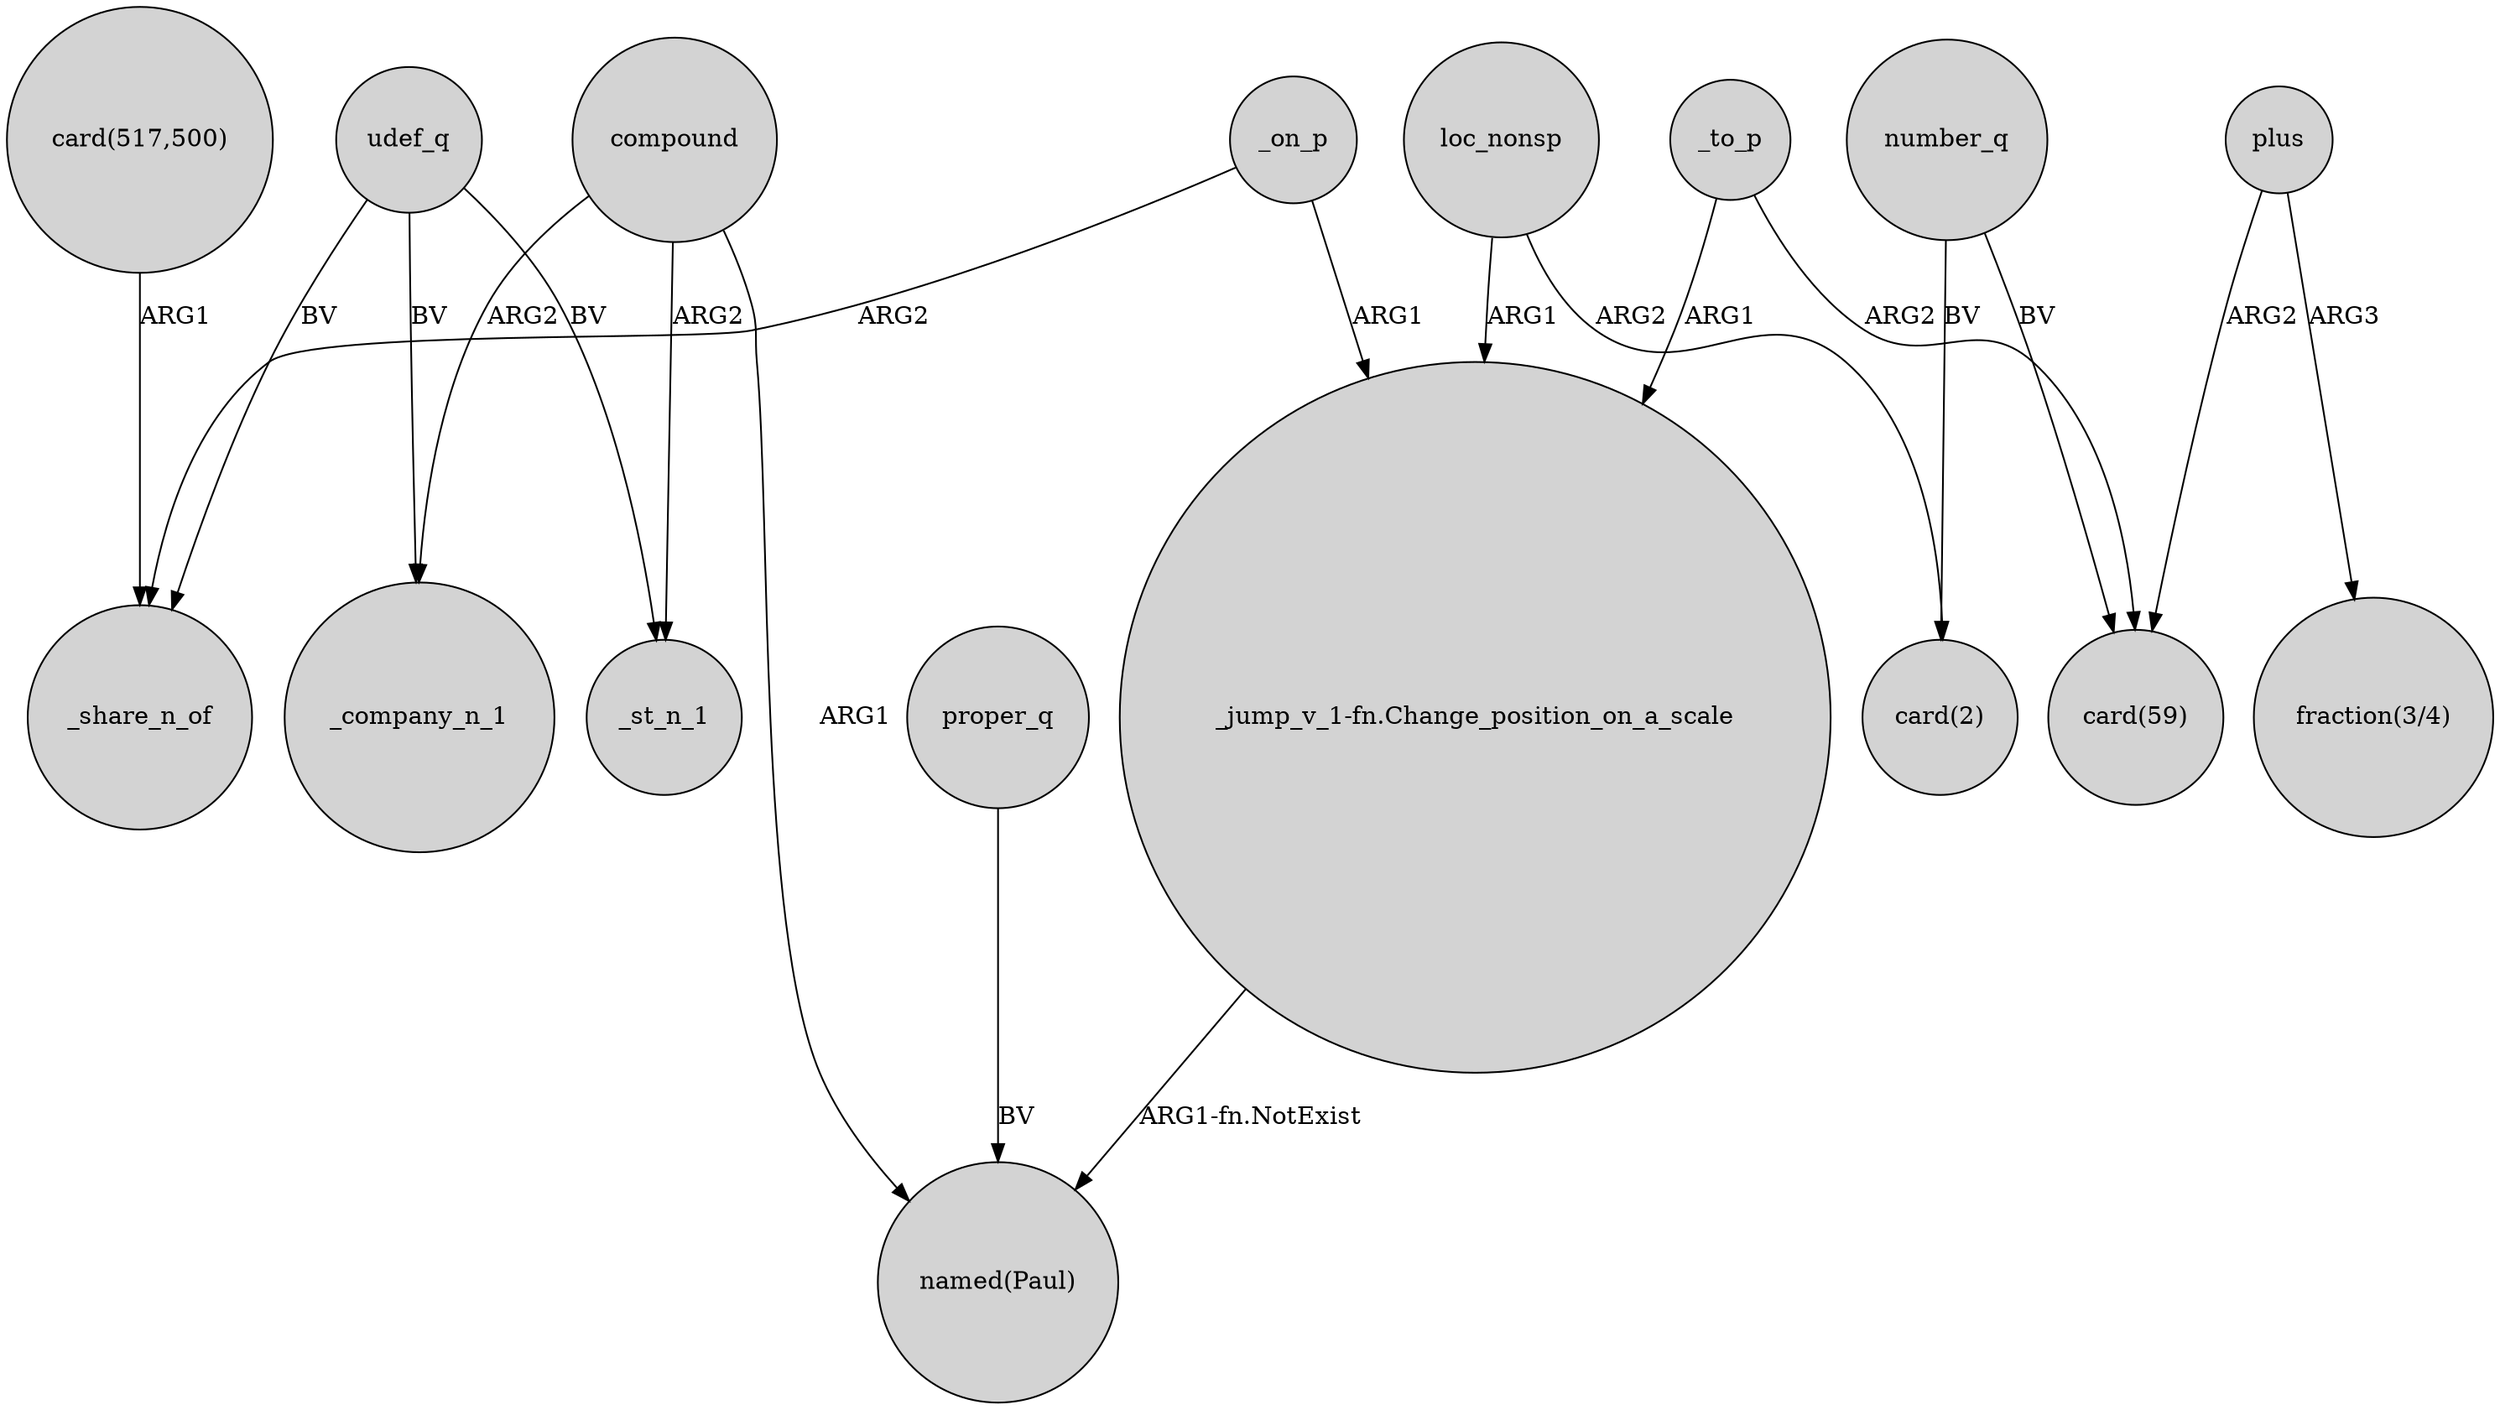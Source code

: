 digraph {
	node [shape=circle style=filled]
	_on_p -> _share_n_of [label=ARG2]
	_to_p -> "_jump_v_1-fn.Change_position_on_a_scale" [label=ARG1]
	"_jump_v_1-fn.Change_position_on_a_scale" -> "named(Paul)" [label="ARG1-fn.NotExist"]
	"card(517,500)" -> _share_n_of [label=ARG1]
	compound -> _company_n_1 [label=ARG2]
	compound -> "named(Paul)" [label=ARG1]
	udef_q -> _st_n_1 [label=BV]
	number_q -> "card(59)" [label=BV]
	_to_p -> "card(59)" [label=ARG2]
	loc_nonsp -> "card(2)" [label=ARG2]
	compound -> _st_n_1 [label=ARG2]
	proper_q -> "named(Paul)" [label=BV]
	plus -> "card(59)" [label=ARG2]
	udef_q -> _share_n_of [label=BV]
	_on_p -> "_jump_v_1-fn.Change_position_on_a_scale" [label=ARG1]
	number_q -> "card(2)" [label=BV]
	udef_q -> _company_n_1 [label=BV]
	loc_nonsp -> "_jump_v_1-fn.Change_position_on_a_scale" [label=ARG1]
	plus -> "fraction(3/4)" [label=ARG3]
}
